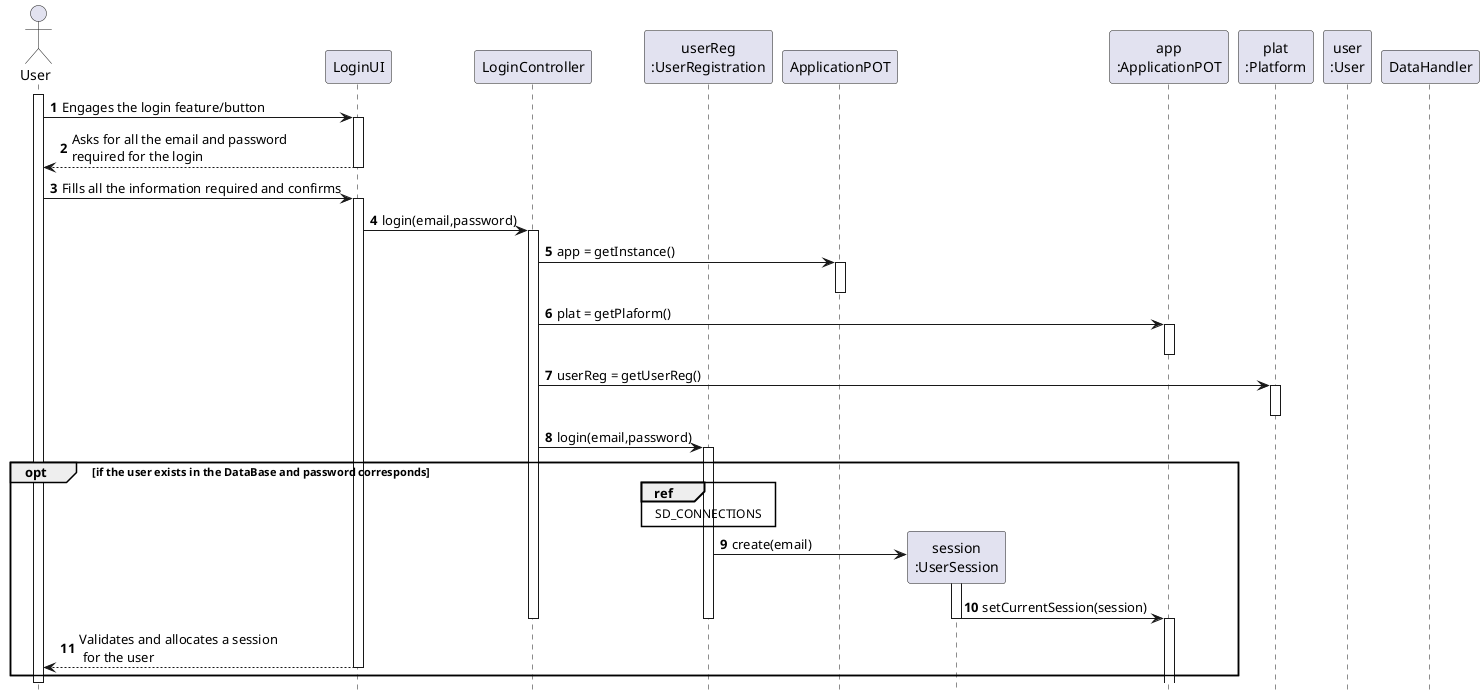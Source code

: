 @startuml
autonumber
hide footbox

actor "User" as U

participant "LoginUI" as UI
participant "LoginController" as CTRL


participant "userReg\n:UserRegistration" as UREG
participant "ApplicationPOT" as _APP
participant "session\n:UserSession" as SES
participant "app\n:ApplicationPOT" as APP

participant "plat\n:Platform" as PLAT
participant "user\n:User" as USER


participant "DataHandler" as DH

activate U

U -> UI : Engages the login feature/button
activate UI
UI --> U : Asks for all the email and password\nrequired for the login
deactivate UI

U -> UI : Fills all the information required and confirms
activate UI

UI -> CTRL : login(email,password)
activate CTRL

CTRL -> _APP: app = getInstance()
activate _APP
deactivate _APP

CTRL -> APP: plat = getPlaform()
activate APP
deactivate APP

CTRL -> PLAT : userReg = getUserReg()
activate PLAT
deactivate PLAT

CTRL -> UREG : login(email,password)
activate UREG





opt if the user exists in the DataBase and password corresponds




ref over UREG
SD_CONNECTIONS
end ref
UREG -> SES** : create(email)
activate SES
SES -> APP : setCurrentSession(session)
deactivate SES

activate APP
deactivate APP

deactivate UREG


deactivate CTRL

UI --> U : Validates and allocates a session\n for the user
deactivate UI
end opt
deactivate U


@enduml